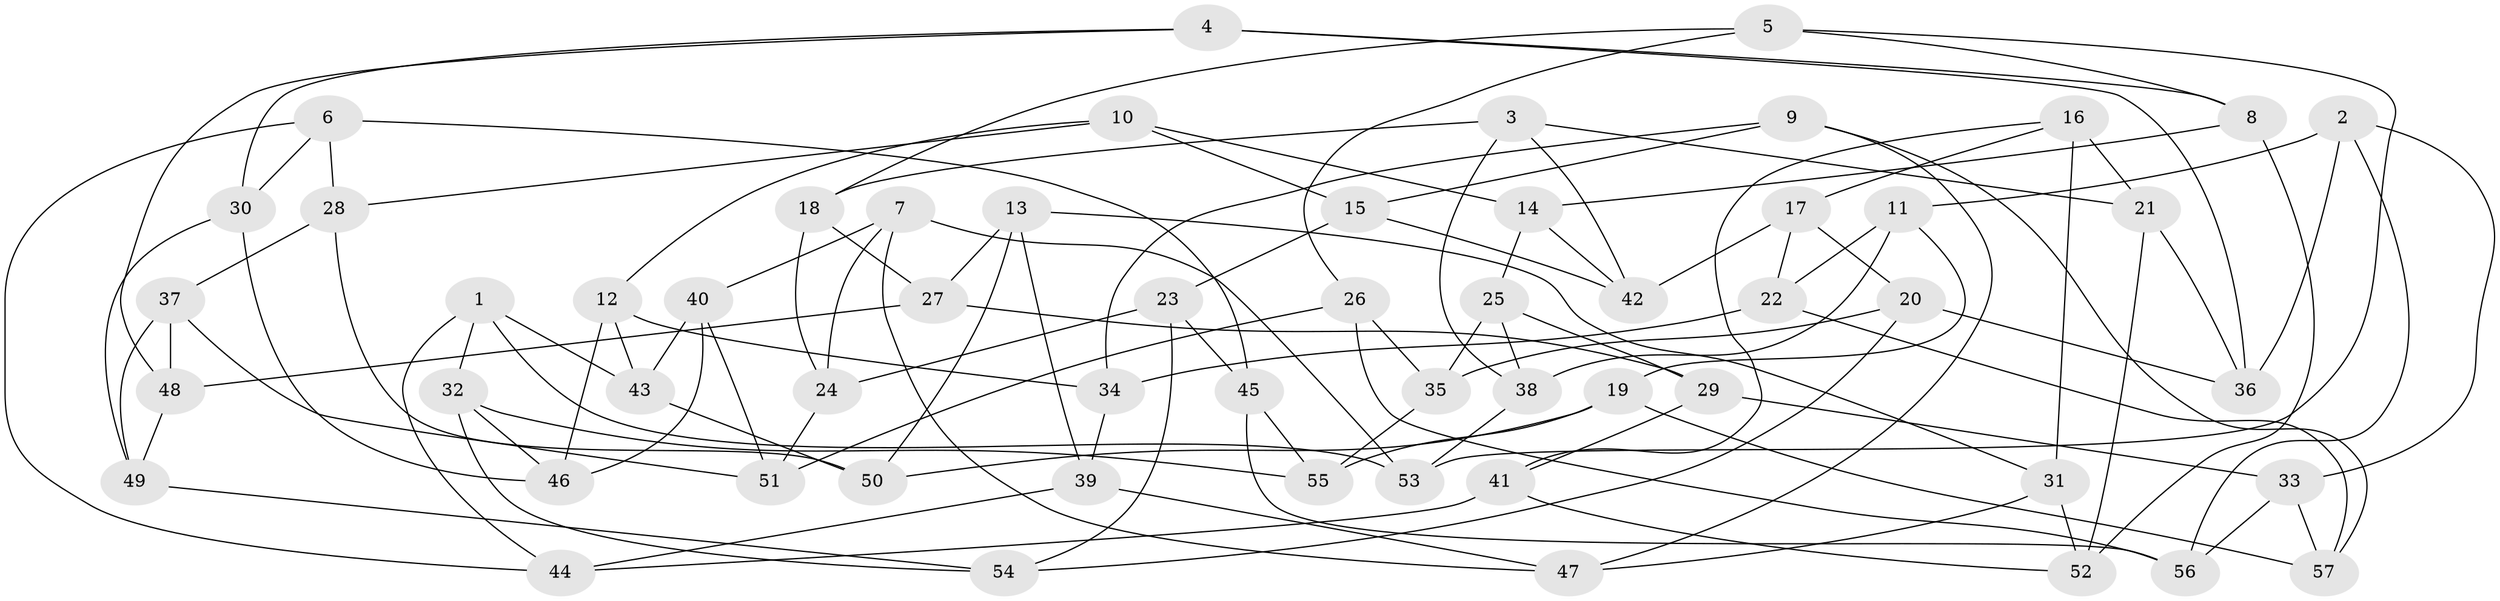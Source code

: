 // coarse degree distribution, {6: 0.3333333333333333, 4: 0.5128205128205128, 5: 0.1282051282051282, 3: 0.02564102564102564}
// Generated by graph-tools (version 1.1) at 2025/52/02/27/25 19:52:34]
// undirected, 57 vertices, 114 edges
graph export_dot {
graph [start="1"]
  node [color=gray90,style=filled];
  1;
  2;
  3;
  4;
  5;
  6;
  7;
  8;
  9;
  10;
  11;
  12;
  13;
  14;
  15;
  16;
  17;
  18;
  19;
  20;
  21;
  22;
  23;
  24;
  25;
  26;
  27;
  28;
  29;
  30;
  31;
  32;
  33;
  34;
  35;
  36;
  37;
  38;
  39;
  40;
  41;
  42;
  43;
  44;
  45;
  46;
  47;
  48;
  49;
  50;
  51;
  52;
  53;
  54;
  55;
  56;
  57;
  1 -- 53;
  1 -- 44;
  1 -- 32;
  1 -- 43;
  2 -- 33;
  2 -- 56;
  2 -- 36;
  2 -- 11;
  3 -- 21;
  3 -- 42;
  3 -- 38;
  3 -- 18;
  4 -- 48;
  4 -- 36;
  4 -- 30;
  4 -- 8;
  5 -- 18;
  5 -- 8;
  5 -- 26;
  5 -- 53;
  6 -- 45;
  6 -- 44;
  6 -- 30;
  6 -- 28;
  7 -- 24;
  7 -- 53;
  7 -- 47;
  7 -- 40;
  8 -- 52;
  8 -- 14;
  9 -- 57;
  9 -- 34;
  9 -- 47;
  9 -- 15;
  10 -- 12;
  10 -- 28;
  10 -- 14;
  10 -- 15;
  11 -- 38;
  11 -- 19;
  11 -- 22;
  12 -- 43;
  12 -- 46;
  12 -- 34;
  13 -- 31;
  13 -- 50;
  13 -- 27;
  13 -- 39;
  14 -- 42;
  14 -- 25;
  15 -- 42;
  15 -- 23;
  16 -- 21;
  16 -- 41;
  16 -- 31;
  16 -- 17;
  17 -- 20;
  17 -- 22;
  17 -- 42;
  18 -- 24;
  18 -- 27;
  19 -- 57;
  19 -- 50;
  19 -- 55;
  20 -- 54;
  20 -- 36;
  20 -- 35;
  21 -- 52;
  21 -- 36;
  22 -- 34;
  22 -- 57;
  23 -- 45;
  23 -- 54;
  23 -- 24;
  24 -- 51;
  25 -- 29;
  25 -- 35;
  25 -- 38;
  26 -- 56;
  26 -- 51;
  26 -- 35;
  27 -- 29;
  27 -- 48;
  28 -- 37;
  28 -- 50;
  29 -- 33;
  29 -- 41;
  30 -- 46;
  30 -- 49;
  31 -- 47;
  31 -- 52;
  32 -- 46;
  32 -- 55;
  32 -- 54;
  33 -- 56;
  33 -- 57;
  34 -- 39;
  35 -- 55;
  37 -- 48;
  37 -- 51;
  37 -- 49;
  38 -- 53;
  39 -- 47;
  39 -- 44;
  40 -- 46;
  40 -- 51;
  40 -- 43;
  41 -- 52;
  41 -- 44;
  43 -- 50;
  45 -- 56;
  45 -- 55;
  48 -- 49;
  49 -- 54;
}
